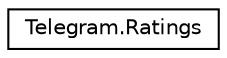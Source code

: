 digraph "Graphical Class Hierarchy"
{
 // INTERACTIVE_SVG=YES
 // LATEX_PDF_SIZE
  edge [fontname="Helvetica",fontsize="10",labelfontname="Helvetica",labelfontsize="10"];
  node [fontname="Helvetica",fontsize="10",shape=record];
  rankdir="LR";
  Node0 [label="Telegram.Ratings",height=0.2,width=0.4,color="black", fillcolor="white", style="filled",URL="$classTelegram_1_1Ratings.html",tooltip="Clase encargada de controlar las habilitaciones."];
}
